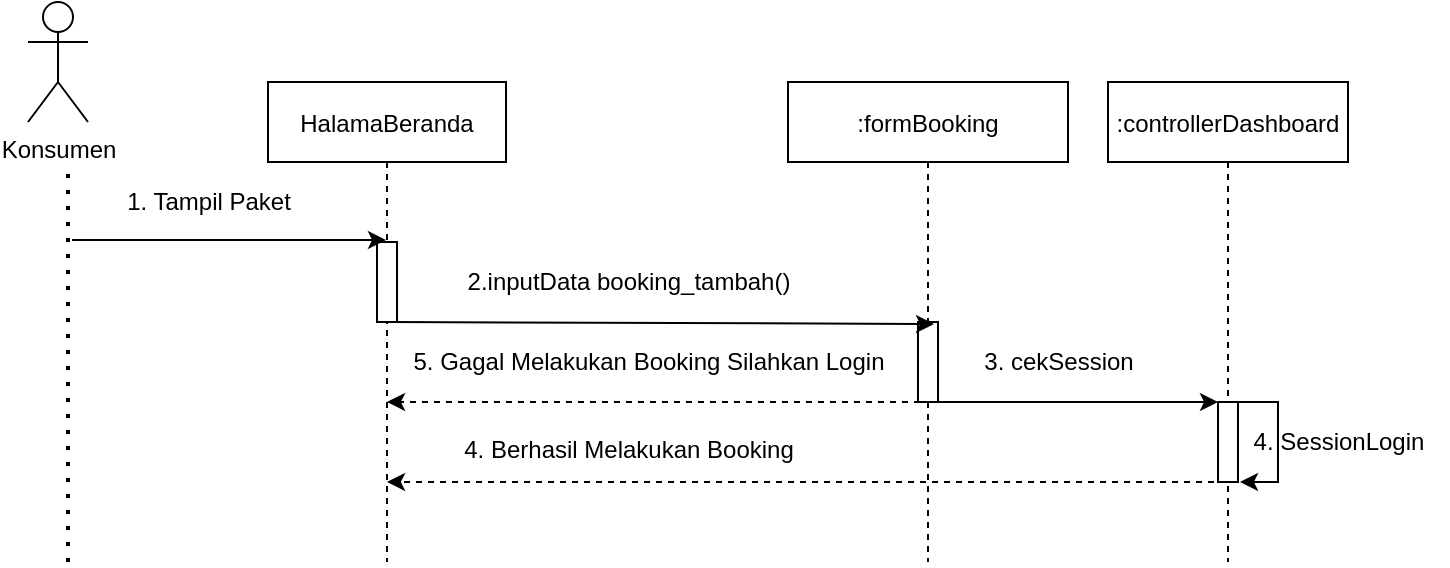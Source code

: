 <mxfile version="13.6.9" type="device"><diagram id="kgpKYQtTHZ0yAKxKKP6v" name="Page-1"><mxGraphModel dx="1422" dy="830" grid="1" gridSize="10" guides="1" tooltips="1" connect="1" arrows="1" fold="1" page="1" pageScale="1" pageWidth="850" pageHeight="1100" math="0" shadow="0"><root><mxCell id="0"/><mxCell id="1" parent="0"/><mxCell id="3nuBFxr9cyL0pnOWT2aG-5" value="HalamaBeranda" style="shape=umlLifeline;perimeter=lifelinePerimeter;container=1;collapsible=0;recursiveResize=0;rounded=0;shadow=0;strokeWidth=1;" parent="1" vertex="1"><mxGeometry x="260" y="80" width="119" height="240" as="geometry"/></mxCell><mxCell id="3nuBFxr9cyL0pnOWT2aG-6" value="" style="points=[];perimeter=orthogonalPerimeter;rounded=0;shadow=0;strokeWidth=1;" parent="3nuBFxr9cyL0pnOWT2aG-5" vertex="1"><mxGeometry x="54.5" y="80" width="10" height="40" as="geometry"/></mxCell><mxCell id="rht58CYH5kIRRmQ7uACK-1" value="" style="endArrow=classic;html=1;" parent="1" target="3nuBFxr9cyL0pnOWT2aG-5" edge="1"><mxGeometry width="50" height="50" relative="1" as="geometry"><mxPoint x="162" y="159" as="sourcePoint"/><mxPoint x="220" y="110" as="targetPoint"/></mxGeometry></mxCell><mxCell id="rht58CYH5kIRRmQ7uACK-2" value="1. Tampil Paket" style="text;html=1;align=center;verticalAlign=middle;resizable=0;points=[];autosize=1;" parent="1" vertex="1"><mxGeometry x="180" y="130" width="100" height="20" as="geometry"/></mxCell><mxCell id="rht58CYH5kIRRmQ7uACK-3" value=":formBooking" style="shape=umlLifeline;perimeter=lifelinePerimeter;container=1;collapsible=0;recursiveResize=0;rounded=0;shadow=0;strokeWidth=1;" parent="1" vertex="1"><mxGeometry x="520" y="80" width="140" height="240" as="geometry"/></mxCell><mxCell id="rht58CYH5kIRRmQ7uACK-4" value="" style="points=[];perimeter=orthogonalPerimeter;rounded=0;shadow=0;strokeWidth=1;" parent="rht58CYH5kIRRmQ7uACK-3" vertex="1"><mxGeometry x="65" y="120" width="10" height="40" as="geometry"/></mxCell><mxCell id="rht58CYH5kIRRmQ7uACK-6" value="2.inputData booking_tambah()" style="text;html=1;align=center;verticalAlign=middle;resizable=0;points=[];autosize=1;" parent="1" vertex="1"><mxGeometry x="350" y="170" width="180" height="20" as="geometry"/></mxCell><mxCell id="rht58CYH5kIRRmQ7uACK-15" value=":controllerDashboard" style="shape=umlLifeline;perimeter=lifelinePerimeter;container=1;collapsible=0;recursiveResize=0;rounded=0;shadow=0;strokeWidth=1;" parent="1" vertex="1"><mxGeometry x="680" y="80" width="120" height="240" as="geometry"/></mxCell><mxCell id="rht58CYH5kIRRmQ7uACK-16" value="" style="points=[];perimeter=orthogonalPerimeter;rounded=0;shadow=0;strokeWidth=1;" parent="rht58CYH5kIRRmQ7uACK-15" vertex="1"><mxGeometry x="55" y="160" width="10" height="40" as="geometry"/></mxCell><mxCell id="6RuiZ_zAqslg-o5uoWnl-1" style="edgeStyle=orthogonalEdgeStyle;rounded=0;orthogonalLoop=1;jettySize=auto;html=1;" edge="1" parent="rht58CYH5kIRRmQ7uACK-15" source="rht58CYH5kIRRmQ7uACK-16"><mxGeometry relative="1" as="geometry"><mxPoint x="66" y="200" as="targetPoint"/><Array as="points"><mxPoint x="85" y="160"/><mxPoint x="85" y="200"/></Array></mxGeometry></mxCell><mxCell id="rht58CYH5kIRRmQ7uACK-33" value="" style="endArrow=classic;html=1;exitX=0.7;exitY=1;exitDx=0;exitDy=0;exitPerimeter=0;" parent="1" target="rht58CYH5kIRRmQ7uACK-16" edge="1" source="rht58CYH5kIRRmQ7uACK-4"><mxGeometry width="50" height="50" relative="1" as="geometry"><mxPoint x="600" y="240" as="sourcePoint"/><mxPoint x="580" y="190" as="targetPoint"/></mxGeometry></mxCell><mxCell id="rht58CYH5kIRRmQ7uACK-38" value="Konsumen" style="shape=umlActor;verticalLabelPosition=bottom;verticalAlign=top;html=1;outlineConnect=0;" parent="1" vertex="1"><mxGeometry x="140" y="40" width="30" height="60" as="geometry"/></mxCell><mxCell id="rht58CYH5kIRRmQ7uACK-40" value="" style="endArrow=none;dashed=1;html=1;dashPattern=1 3;strokeWidth=2;" parent="1" edge="1"><mxGeometry width="50" height="50" relative="1" as="geometry"><mxPoint x="160" y="320" as="sourcePoint"/><mxPoint x="160" y="120" as="targetPoint"/></mxGeometry></mxCell><mxCell id="_iQaHEXOeRymSMhQPloX-1" value="" style="endArrow=classic;html=1;entryX=0.8;entryY=0.025;entryDx=0;entryDy=0;entryPerimeter=0;" parent="1" edge="1" target="rht58CYH5kIRRmQ7uACK-4"><mxGeometry width="50" height="50" relative="1" as="geometry"><mxPoint x="322" y="200" as="sourcePoint"/><mxPoint x="537" y="200" as="targetPoint"/></mxGeometry></mxCell><mxCell id="_iQaHEXOeRymSMhQPloX-2" value="3. cekSession" style="text;html=1;align=center;verticalAlign=middle;resizable=0;points=[];autosize=1;" parent="1" vertex="1"><mxGeometry x="610" y="210" width="90" height="20" as="geometry"/></mxCell><mxCell id="_iQaHEXOeRymSMhQPloX-3" value="" style="endArrow=classic;html=1;dashed=1;exitX=0.4;exitY=1;exitDx=0;exitDy=0;exitPerimeter=0;" parent="1" source="rht58CYH5kIRRmQ7uACK-16" target="3nuBFxr9cyL0pnOWT2aG-5" edge="1"><mxGeometry width="50" height="50" relative="1" as="geometry"><mxPoint x="680" y="280" as="sourcePoint"/><mxPoint x="350" y="280" as="targetPoint"/></mxGeometry></mxCell><mxCell id="_iQaHEXOeRymSMhQPloX-4" value="4. Berhasil Melakukan Booking" style="text;html=1;align=center;verticalAlign=middle;resizable=0;points=[];autosize=1;" parent="1" vertex="1"><mxGeometry x="350" y="254" width="180" height="20" as="geometry"/></mxCell><mxCell id="6RuiZ_zAqslg-o5uoWnl-2" value="4. SessionLogin" style="text;html=1;align=center;verticalAlign=middle;resizable=0;points=[];autosize=1;" vertex="1" parent="1"><mxGeometry x="740" y="250" width="110" height="20" as="geometry"/></mxCell><mxCell id="6RuiZ_zAqslg-o5uoWnl-3" value="" style="endArrow=classic;html=1;dashed=1;exitX=0.1;exitY=1;exitDx=0;exitDy=0;exitPerimeter=0;" edge="1" parent="1" source="rht58CYH5kIRRmQ7uACK-4" target="3nuBFxr9cyL0pnOWT2aG-5"><mxGeometry width="50" height="50" relative="1" as="geometry"><mxPoint x="540" y="240" as="sourcePoint"/><mxPoint x="590" y="190" as="targetPoint"/></mxGeometry></mxCell><mxCell id="6RuiZ_zAqslg-o5uoWnl-4" value="5. Gagal Melakukan Booking Silahkan Login" style="text;html=1;align=center;verticalAlign=middle;resizable=0;points=[];autosize=1;" vertex="1" parent="1"><mxGeometry x="320" y="210" width="260" height="20" as="geometry"/></mxCell></root></mxGraphModel></diagram></mxfile>